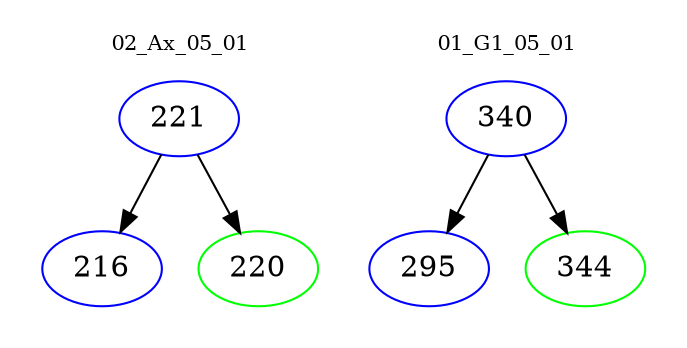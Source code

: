 digraph{
subgraph cluster_0 {
color = white
label = "02_Ax_05_01";
fontsize=10;
T0_221 [label="221", color="blue"]
T0_221 -> T0_216 [color="black"]
T0_216 [label="216", color="blue"]
T0_221 -> T0_220 [color="black"]
T0_220 [label="220", color="green"]
}
subgraph cluster_1 {
color = white
label = "01_G1_05_01";
fontsize=10;
T1_340 [label="340", color="blue"]
T1_340 -> T1_295 [color="black"]
T1_295 [label="295", color="blue"]
T1_340 -> T1_344 [color="black"]
T1_344 [label="344", color="green"]
}
}
